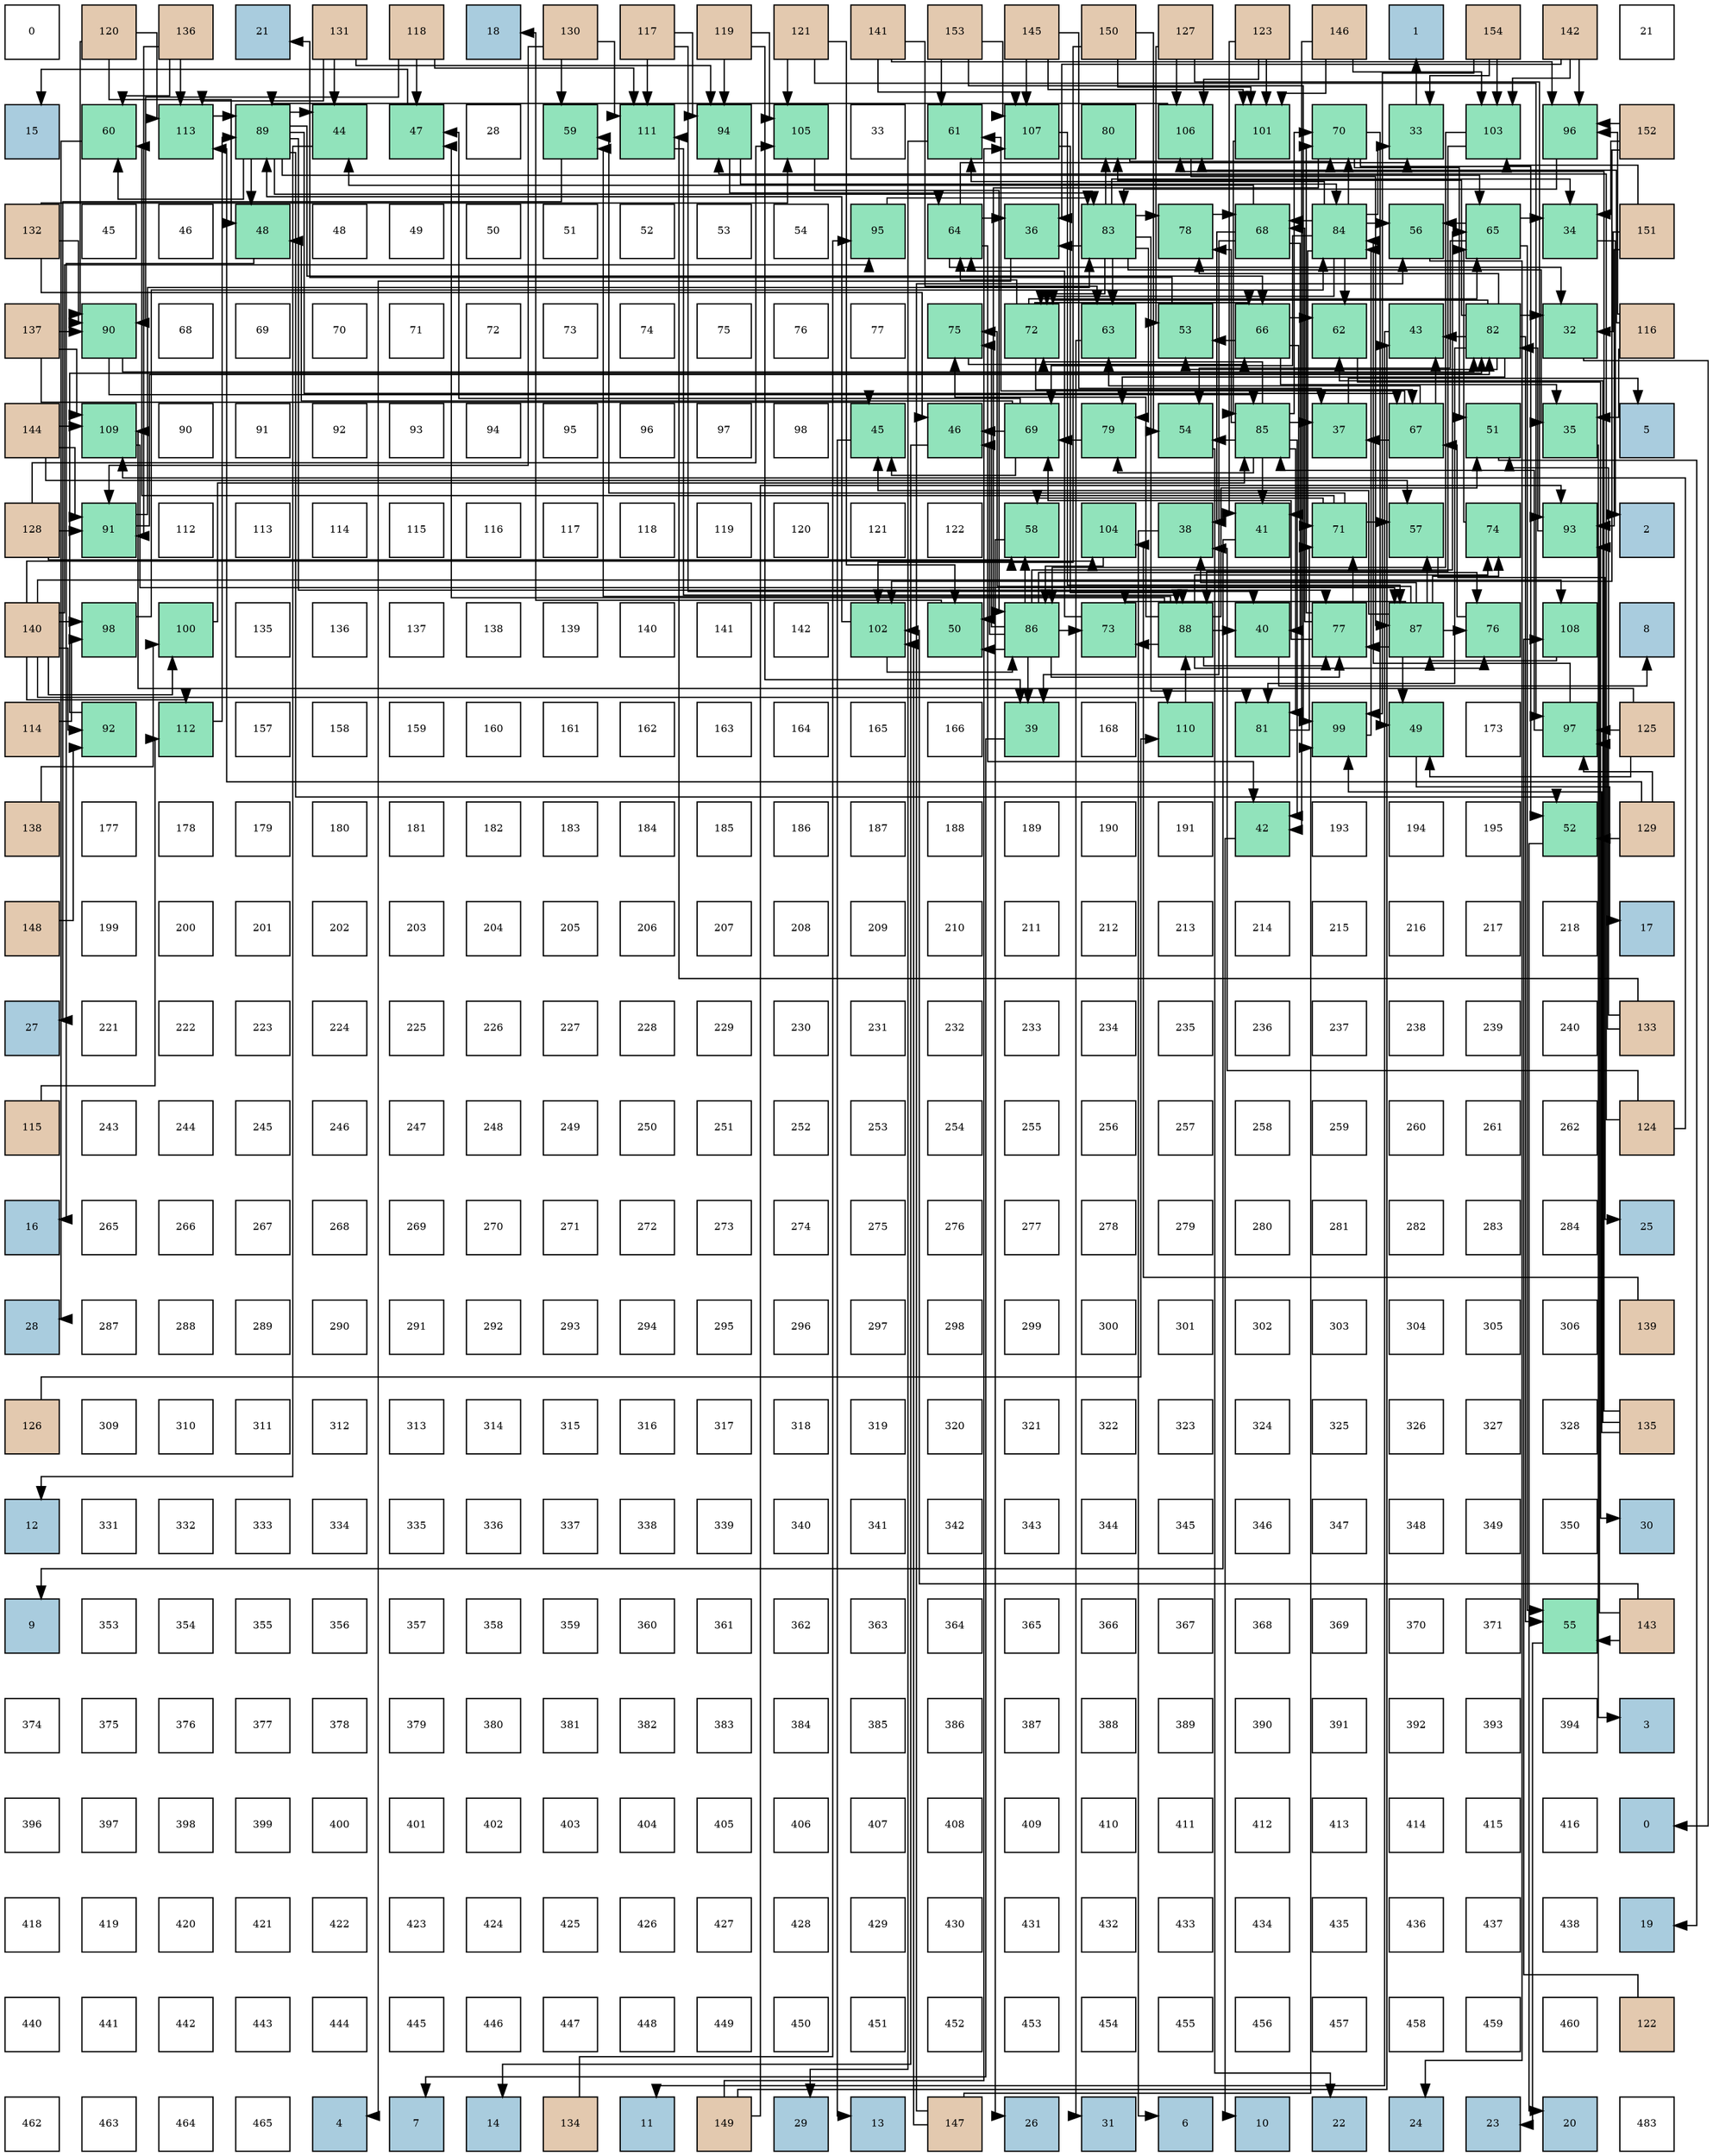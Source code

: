digraph layout{
 rankdir=TB;
 splines=ortho;
 node [style=filled shape=square fixedsize=true width=0.6];
0[label="0", fontsize=8, fillcolor="#ffffff"];
1[label="120", fontsize=8, fillcolor="#e3c9af"];
2[label="136", fontsize=8, fillcolor="#e3c9af"];
3[label="21", fontsize=8, fillcolor="#a9ccde"];
4[label="131", fontsize=8, fillcolor="#e3c9af"];
5[label="118", fontsize=8, fillcolor="#e3c9af"];
6[label="18", fontsize=8, fillcolor="#a9ccde"];
7[label="130", fontsize=8, fillcolor="#e3c9af"];
8[label="117", fontsize=8, fillcolor="#e3c9af"];
9[label="119", fontsize=8, fillcolor="#e3c9af"];
10[label="121", fontsize=8, fillcolor="#e3c9af"];
11[label="141", fontsize=8, fillcolor="#e3c9af"];
12[label="153", fontsize=8, fillcolor="#e3c9af"];
13[label="145", fontsize=8, fillcolor="#e3c9af"];
14[label="150", fontsize=8, fillcolor="#e3c9af"];
15[label="127", fontsize=8, fillcolor="#e3c9af"];
16[label="123", fontsize=8, fillcolor="#e3c9af"];
17[label="146", fontsize=8, fillcolor="#e3c9af"];
18[label="1", fontsize=8, fillcolor="#a9ccde"];
19[label="154", fontsize=8, fillcolor="#e3c9af"];
20[label="142", fontsize=8, fillcolor="#e3c9af"];
21[label="21", fontsize=8, fillcolor="#ffffff"];
22[label="15", fontsize=8, fillcolor="#a9ccde"];
23[label="60", fontsize=8, fillcolor="#91e3bb"];
24[label="113", fontsize=8, fillcolor="#91e3bb"];
25[label="89", fontsize=8, fillcolor="#91e3bb"];
26[label="44", fontsize=8, fillcolor="#91e3bb"];
27[label="47", fontsize=8, fillcolor="#91e3bb"];
28[label="28", fontsize=8, fillcolor="#ffffff"];
29[label="59", fontsize=8, fillcolor="#91e3bb"];
30[label="111", fontsize=8, fillcolor="#91e3bb"];
31[label="94", fontsize=8, fillcolor="#91e3bb"];
32[label="105", fontsize=8, fillcolor="#91e3bb"];
33[label="33", fontsize=8, fillcolor="#ffffff"];
34[label="61", fontsize=8, fillcolor="#91e3bb"];
35[label="107", fontsize=8, fillcolor="#91e3bb"];
36[label="80", fontsize=8, fillcolor="#91e3bb"];
37[label="106", fontsize=8, fillcolor="#91e3bb"];
38[label="101", fontsize=8, fillcolor="#91e3bb"];
39[label="70", fontsize=8, fillcolor="#91e3bb"];
40[label="33", fontsize=8, fillcolor="#91e3bb"];
41[label="103", fontsize=8, fillcolor="#91e3bb"];
42[label="96", fontsize=8, fillcolor="#91e3bb"];
43[label="152", fontsize=8, fillcolor="#e3c9af"];
44[label="132", fontsize=8, fillcolor="#e3c9af"];
45[label="45", fontsize=8, fillcolor="#ffffff"];
46[label="46", fontsize=8, fillcolor="#ffffff"];
47[label="48", fontsize=8, fillcolor="#91e3bb"];
48[label="48", fontsize=8, fillcolor="#ffffff"];
49[label="49", fontsize=8, fillcolor="#ffffff"];
50[label="50", fontsize=8, fillcolor="#ffffff"];
51[label="51", fontsize=8, fillcolor="#ffffff"];
52[label="52", fontsize=8, fillcolor="#ffffff"];
53[label="53", fontsize=8, fillcolor="#ffffff"];
54[label="54", fontsize=8, fillcolor="#ffffff"];
55[label="95", fontsize=8, fillcolor="#91e3bb"];
56[label="64", fontsize=8, fillcolor="#91e3bb"];
57[label="36", fontsize=8, fillcolor="#91e3bb"];
58[label="83", fontsize=8, fillcolor="#91e3bb"];
59[label="78", fontsize=8, fillcolor="#91e3bb"];
60[label="68", fontsize=8, fillcolor="#91e3bb"];
61[label="84", fontsize=8, fillcolor="#91e3bb"];
62[label="56", fontsize=8, fillcolor="#91e3bb"];
63[label="65", fontsize=8, fillcolor="#91e3bb"];
64[label="34", fontsize=8, fillcolor="#91e3bb"];
65[label="151", fontsize=8, fillcolor="#e3c9af"];
66[label="137", fontsize=8, fillcolor="#e3c9af"];
67[label="90", fontsize=8, fillcolor="#91e3bb"];
68[label="68", fontsize=8, fillcolor="#ffffff"];
69[label="69", fontsize=8, fillcolor="#ffffff"];
70[label="70", fontsize=8, fillcolor="#ffffff"];
71[label="71", fontsize=8, fillcolor="#ffffff"];
72[label="72", fontsize=8, fillcolor="#ffffff"];
73[label="73", fontsize=8, fillcolor="#ffffff"];
74[label="74", fontsize=8, fillcolor="#ffffff"];
75[label="75", fontsize=8, fillcolor="#ffffff"];
76[label="76", fontsize=8, fillcolor="#ffffff"];
77[label="77", fontsize=8, fillcolor="#ffffff"];
78[label="75", fontsize=8, fillcolor="#91e3bb"];
79[label="72", fontsize=8, fillcolor="#91e3bb"];
80[label="63", fontsize=8, fillcolor="#91e3bb"];
81[label="53", fontsize=8, fillcolor="#91e3bb"];
82[label="66", fontsize=8, fillcolor="#91e3bb"];
83[label="62", fontsize=8, fillcolor="#91e3bb"];
84[label="43", fontsize=8, fillcolor="#91e3bb"];
85[label="82", fontsize=8, fillcolor="#91e3bb"];
86[label="32", fontsize=8, fillcolor="#91e3bb"];
87[label="116", fontsize=8, fillcolor="#e3c9af"];
88[label="144", fontsize=8, fillcolor="#e3c9af"];
89[label="109", fontsize=8, fillcolor="#91e3bb"];
90[label="90", fontsize=8, fillcolor="#ffffff"];
91[label="91", fontsize=8, fillcolor="#ffffff"];
92[label="92", fontsize=8, fillcolor="#ffffff"];
93[label="93", fontsize=8, fillcolor="#ffffff"];
94[label="94", fontsize=8, fillcolor="#ffffff"];
95[label="95", fontsize=8, fillcolor="#ffffff"];
96[label="96", fontsize=8, fillcolor="#ffffff"];
97[label="97", fontsize=8, fillcolor="#ffffff"];
98[label="98", fontsize=8, fillcolor="#ffffff"];
99[label="45", fontsize=8, fillcolor="#91e3bb"];
100[label="46", fontsize=8, fillcolor="#91e3bb"];
101[label="69", fontsize=8, fillcolor="#91e3bb"];
102[label="79", fontsize=8, fillcolor="#91e3bb"];
103[label="54", fontsize=8, fillcolor="#91e3bb"];
104[label="85", fontsize=8, fillcolor="#91e3bb"];
105[label="37", fontsize=8, fillcolor="#91e3bb"];
106[label="67", fontsize=8, fillcolor="#91e3bb"];
107[label="51", fontsize=8, fillcolor="#91e3bb"];
108[label="35", fontsize=8, fillcolor="#91e3bb"];
109[label="5", fontsize=8, fillcolor="#a9ccde"];
110[label="128", fontsize=8, fillcolor="#e3c9af"];
111[label="91", fontsize=8, fillcolor="#91e3bb"];
112[label="112", fontsize=8, fillcolor="#ffffff"];
113[label="113", fontsize=8, fillcolor="#ffffff"];
114[label="114", fontsize=8, fillcolor="#ffffff"];
115[label="115", fontsize=8, fillcolor="#ffffff"];
116[label="116", fontsize=8, fillcolor="#ffffff"];
117[label="117", fontsize=8, fillcolor="#ffffff"];
118[label="118", fontsize=8, fillcolor="#ffffff"];
119[label="119", fontsize=8, fillcolor="#ffffff"];
120[label="120", fontsize=8, fillcolor="#ffffff"];
121[label="121", fontsize=8, fillcolor="#ffffff"];
122[label="122", fontsize=8, fillcolor="#ffffff"];
123[label="58", fontsize=8, fillcolor="#91e3bb"];
124[label="104", fontsize=8, fillcolor="#91e3bb"];
125[label="38", fontsize=8, fillcolor="#91e3bb"];
126[label="41", fontsize=8, fillcolor="#91e3bb"];
127[label="71", fontsize=8, fillcolor="#91e3bb"];
128[label="57", fontsize=8, fillcolor="#91e3bb"];
129[label="74", fontsize=8, fillcolor="#91e3bb"];
130[label="93", fontsize=8, fillcolor="#91e3bb"];
131[label="2", fontsize=8, fillcolor="#a9ccde"];
132[label="140", fontsize=8, fillcolor="#e3c9af"];
133[label="98", fontsize=8, fillcolor="#91e3bb"];
134[label="100", fontsize=8, fillcolor="#91e3bb"];
135[label="135", fontsize=8, fillcolor="#ffffff"];
136[label="136", fontsize=8, fillcolor="#ffffff"];
137[label="137", fontsize=8, fillcolor="#ffffff"];
138[label="138", fontsize=8, fillcolor="#ffffff"];
139[label="139", fontsize=8, fillcolor="#ffffff"];
140[label="140", fontsize=8, fillcolor="#ffffff"];
141[label="141", fontsize=8, fillcolor="#ffffff"];
142[label="142", fontsize=8, fillcolor="#ffffff"];
143[label="102", fontsize=8, fillcolor="#91e3bb"];
144[label="50", fontsize=8, fillcolor="#91e3bb"];
145[label="86", fontsize=8, fillcolor="#91e3bb"];
146[label="73", fontsize=8, fillcolor="#91e3bb"];
147[label="88", fontsize=8, fillcolor="#91e3bb"];
148[label="40", fontsize=8, fillcolor="#91e3bb"];
149[label="77", fontsize=8, fillcolor="#91e3bb"];
150[label="87", fontsize=8, fillcolor="#91e3bb"];
151[label="76", fontsize=8, fillcolor="#91e3bb"];
152[label="108", fontsize=8, fillcolor="#91e3bb"];
153[label="8", fontsize=8, fillcolor="#a9ccde"];
154[label="114", fontsize=8, fillcolor="#e3c9af"];
155[label="92", fontsize=8, fillcolor="#91e3bb"];
156[label="112", fontsize=8, fillcolor="#91e3bb"];
157[label="157", fontsize=8, fillcolor="#ffffff"];
158[label="158", fontsize=8, fillcolor="#ffffff"];
159[label="159", fontsize=8, fillcolor="#ffffff"];
160[label="160", fontsize=8, fillcolor="#ffffff"];
161[label="161", fontsize=8, fillcolor="#ffffff"];
162[label="162", fontsize=8, fillcolor="#ffffff"];
163[label="163", fontsize=8, fillcolor="#ffffff"];
164[label="164", fontsize=8, fillcolor="#ffffff"];
165[label="165", fontsize=8, fillcolor="#ffffff"];
166[label="166", fontsize=8, fillcolor="#ffffff"];
167[label="39", fontsize=8, fillcolor="#91e3bb"];
168[label="168", fontsize=8, fillcolor="#ffffff"];
169[label="110", fontsize=8, fillcolor="#91e3bb"];
170[label="81", fontsize=8, fillcolor="#91e3bb"];
171[label="99", fontsize=8, fillcolor="#91e3bb"];
172[label="49", fontsize=8, fillcolor="#91e3bb"];
173[label="173", fontsize=8, fillcolor="#ffffff"];
174[label="97", fontsize=8, fillcolor="#91e3bb"];
175[label="125", fontsize=8, fillcolor="#e3c9af"];
176[label="138", fontsize=8, fillcolor="#e3c9af"];
177[label="177", fontsize=8, fillcolor="#ffffff"];
178[label="178", fontsize=8, fillcolor="#ffffff"];
179[label="179", fontsize=8, fillcolor="#ffffff"];
180[label="180", fontsize=8, fillcolor="#ffffff"];
181[label="181", fontsize=8, fillcolor="#ffffff"];
182[label="182", fontsize=8, fillcolor="#ffffff"];
183[label="183", fontsize=8, fillcolor="#ffffff"];
184[label="184", fontsize=8, fillcolor="#ffffff"];
185[label="185", fontsize=8, fillcolor="#ffffff"];
186[label="186", fontsize=8, fillcolor="#ffffff"];
187[label="187", fontsize=8, fillcolor="#ffffff"];
188[label="188", fontsize=8, fillcolor="#ffffff"];
189[label="189", fontsize=8, fillcolor="#ffffff"];
190[label="190", fontsize=8, fillcolor="#ffffff"];
191[label="191", fontsize=8, fillcolor="#ffffff"];
192[label="42", fontsize=8, fillcolor="#91e3bb"];
193[label="193", fontsize=8, fillcolor="#ffffff"];
194[label="194", fontsize=8, fillcolor="#ffffff"];
195[label="195", fontsize=8, fillcolor="#ffffff"];
196[label="52", fontsize=8, fillcolor="#91e3bb"];
197[label="129", fontsize=8, fillcolor="#e3c9af"];
198[label="148", fontsize=8, fillcolor="#e3c9af"];
199[label="199", fontsize=8, fillcolor="#ffffff"];
200[label="200", fontsize=8, fillcolor="#ffffff"];
201[label="201", fontsize=8, fillcolor="#ffffff"];
202[label="202", fontsize=8, fillcolor="#ffffff"];
203[label="203", fontsize=8, fillcolor="#ffffff"];
204[label="204", fontsize=8, fillcolor="#ffffff"];
205[label="205", fontsize=8, fillcolor="#ffffff"];
206[label="206", fontsize=8, fillcolor="#ffffff"];
207[label="207", fontsize=8, fillcolor="#ffffff"];
208[label="208", fontsize=8, fillcolor="#ffffff"];
209[label="209", fontsize=8, fillcolor="#ffffff"];
210[label="210", fontsize=8, fillcolor="#ffffff"];
211[label="211", fontsize=8, fillcolor="#ffffff"];
212[label="212", fontsize=8, fillcolor="#ffffff"];
213[label="213", fontsize=8, fillcolor="#ffffff"];
214[label="214", fontsize=8, fillcolor="#ffffff"];
215[label="215", fontsize=8, fillcolor="#ffffff"];
216[label="216", fontsize=8, fillcolor="#ffffff"];
217[label="217", fontsize=8, fillcolor="#ffffff"];
218[label="218", fontsize=8, fillcolor="#ffffff"];
219[label="17", fontsize=8, fillcolor="#a9ccde"];
220[label="27", fontsize=8, fillcolor="#a9ccde"];
221[label="221", fontsize=8, fillcolor="#ffffff"];
222[label="222", fontsize=8, fillcolor="#ffffff"];
223[label="223", fontsize=8, fillcolor="#ffffff"];
224[label="224", fontsize=8, fillcolor="#ffffff"];
225[label="225", fontsize=8, fillcolor="#ffffff"];
226[label="226", fontsize=8, fillcolor="#ffffff"];
227[label="227", fontsize=8, fillcolor="#ffffff"];
228[label="228", fontsize=8, fillcolor="#ffffff"];
229[label="229", fontsize=8, fillcolor="#ffffff"];
230[label="230", fontsize=8, fillcolor="#ffffff"];
231[label="231", fontsize=8, fillcolor="#ffffff"];
232[label="232", fontsize=8, fillcolor="#ffffff"];
233[label="233", fontsize=8, fillcolor="#ffffff"];
234[label="234", fontsize=8, fillcolor="#ffffff"];
235[label="235", fontsize=8, fillcolor="#ffffff"];
236[label="236", fontsize=8, fillcolor="#ffffff"];
237[label="237", fontsize=8, fillcolor="#ffffff"];
238[label="238", fontsize=8, fillcolor="#ffffff"];
239[label="239", fontsize=8, fillcolor="#ffffff"];
240[label="240", fontsize=8, fillcolor="#ffffff"];
241[label="133", fontsize=8, fillcolor="#e3c9af"];
242[label="115", fontsize=8, fillcolor="#e3c9af"];
243[label="243", fontsize=8, fillcolor="#ffffff"];
244[label="244", fontsize=8, fillcolor="#ffffff"];
245[label="245", fontsize=8, fillcolor="#ffffff"];
246[label="246", fontsize=8, fillcolor="#ffffff"];
247[label="247", fontsize=8, fillcolor="#ffffff"];
248[label="248", fontsize=8, fillcolor="#ffffff"];
249[label="249", fontsize=8, fillcolor="#ffffff"];
250[label="250", fontsize=8, fillcolor="#ffffff"];
251[label="251", fontsize=8, fillcolor="#ffffff"];
252[label="252", fontsize=8, fillcolor="#ffffff"];
253[label="253", fontsize=8, fillcolor="#ffffff"];
254[label="254", fontsize=8, fillcolor="#ffffff"];
255[label="255", fontsize=8, fillcolor="#ffffff"];
256[label="256", fontsize=8, fillcolor="#ffffff"];
257[label="257", fontsize=8, fillcolor="#ffffff"];
258[label="258", fontsize=8, fillcolor="#ffffff"];
259[label="259", fontsize=8, fillcolor="#ffffff"];
260[label="260", fontsize=8, fillcolor="#ffffff"];
261[label="261", fontsize=8, fillcolor="#ffffff"];
262[label="262", fontsize=8, fillcolor="#ffffff"];
263[label="124", fontsize=8, fillcolor="#e3c9af"];
264[label="16", fontsize=8, fillcolor="#a9ccde"];
265[label="265", fontsize=8, fillcolor="#ffffff"];
266[label="266", fontsize=8, fillcolor="#ffffff"];
267[label="267", fontsize=8, fillcolor="#ffffff"];
268[label="268", fontsize=8, fillcolor="#ffffff"];
269[label="269", fontsize=8, fillcolor="#ffffff"];
270[label="270", fontsize=8, fillcolor="#ffffff"];
271[label="271", fontsize=8, fillcolor="#ffffff"];
272[label="272", fontsize=8, fillcolor="#ffffff"];
273[label="273", fontsize=8, fillcolor="#ffffff"];
274[label="274", fontsize=8, fillcolor="#ffffff"];
275[label="275", fontsize=8, fillcolor="#ffffff"];
276[label="276", fontsize=8, fillcolor="#ffffff"];
277[label="277", fontsize=8, fillcolor="#ffffff"];
278[label="278", fontsize=8, fillcolor="#ffffff"];
279[label="279", fontsize=8, fillcolor="#ffffff"];
280[label="280", fontsize=8, fillcolor="#ffffff"];
281[label="281", fontsize=8, fillcolor="#ffffff"];
282[label="282", fontsize=8, fillcolor="#ffffff"];
283[label="283", fontsize=8, fillcolor="#ffffff"];
284[label="284", fontsize=8, fillcolor="#ffffff"];
285[label="25", fontsize=8, fillcolor="#a9ccde"];
286[label="28", fontsize=8, fillcolor="#a9ccde"];
287[label="287", fontsize=8, fillcolor="#ffffff"];
288[label="288", fontsize=8, fillcolor="#ffffff"];
289[label="289", fontsize=8, fillcolor="#ffffff"];
290[label="290", fontsize=8, fillcolor="#ffffff"];
291[label="291", fontsize=8, fillcolor="#ffffff"];
292[label="292", fontsize=8, fillcolor="#ffffff"];
293[label="293", fontsize=8, fillcolor="#ffffff"];
294[label="294", fontsize=8, fillcolor="#ffffff"];
295[label="295", fontsize=8, fillcolor="#ffffff"];
296[label="296", fontsize=8, fillcolor="#ffffff"];
297[label="297", fontsize=8, fillcolor="#ffffff"];
298[label="298", fontsize=8, fillcolor="#ffffff"];
299[label="299", fontsize=8, fillcolor="#ffffff"];
300[label="300", fontsize=8, fillcolor="#ffffff"];
301[label="301", fontsize=8, fillcolor="#ffffff"];
302[label="302", fontsize=8, fillcolor="#ffffff"];
303[label="303", fontsize=8, fillcolor="#ffffff"];
304[label="304", fontsize=8, fillcolor="#ffffff"];
305[label="305", fontsize=8, fillcolor="#ffffff"];
306[label="306", fontsize=8, fillcolor="#ffffff"];
307[label="139", fontsize=8, fillcolor="#e3c9af"];
308[label="126", fontsize=8, fillcolor="#e3c9af"];
309[label="309", fontsize=8, fillcolor="#ffffff"];
310[label="310", fontsize=8, fillcolor="#ffffff"];
311[label="311", fontsize=8, fillcolor="#ffffff"];
312[label="312", fontsize=8, fillcolor="#ffffff"];
313[label="313", fontsize=8, fillcolor="#ffffff"];
314[label="314", fontsize=8, fillcolor="#ffffff"];
315[label="315", fontsize=8, fillcolor="#ffffff"];
316[label="316", fontsize=8, fillcolor="#ffffff"];
317[label="317", fontsize=8, fillcolor="#ffffff"];
318[label="318", fontsize=8, fillcolor="#ffffff"];
319[label="319", fontsize=8, fillcolor="#ffffff"];
320[label="320", fontsize=8, fillcolor="#ffffff"];
321[label="321", fontsize=8, fillcolor="#ffffff"];
322[label="322", fontsize=8, fillcolor="#ffffff"];
323[label="323", fontsize=8, fillcolor="#ffffff"];
324[label="324", fontsize=8, fillcolor="#ffffff"];
325[label="325", fontsize=8, fillcolor="#ffffff"];
326[label="326", fontsize=8, fillcolor="#ffffff"];
327[label="327", fontsize=8, fillcolor="#ffffff"];
328[label="328", fontsize=8, fillcolor="#ffffff"];
329[label="135", fontsize=8, fillcolor="#e3c9af"];
330[label="12", fontsize=8, fillcolor="#a9ccde"];
331[label="331", fontsize=8, fillcolor="#ffffff"];
332[label="332", fontsize=8, fillcolor="#ffffff"];
333[label="333", fontsize=8, fillcolor="#ffffff"];
334[label="334", fontsize=8, fillcolor="#ffffff"];
335[label="335", fontsize=8, fillcolor="#ffffff"];
336[label="336", fontsize=8, fillcolor="#ffffff"];
337[label="337", fontsize=8, fillcolor="#ffffff"];
338[label="338", fontsize=8, fillcolor="#ffffff"];
339[label="339", fontsize=8, fillcolor="#ffffff"];
340[label="340", fontsize=8, fillcolor="#ffffff"];
341[label="341", fontsize=8, fillcolor="#ffffff"];
342[label="342", fontsize=8, fillcolor="#ffffff"];
343[label="343", fontsize=8, fillcolor="#ffffff"];
344[label="344", fontsize=8, fillcolor="#ffffff"];
345[label="345", fontsize=8, fillcolor="#ffffff"];
346[label="346", fontsize=8, fillcolor="#ffffff"];
347[label="347", fontsize=8, fillcolor="#ffffff"];
348[label="348", fontsize=8, fillcolor="#ffffff"];
349[label="349", fontsize=8, fillcolor="#ffffff"];
350[label="350", fontsize=8, fillcolor="#ffffff"];
351[label="30", fontsize=8, fillcolor="#a9ccde"];
352[label="9", fontsize=8, fillcolor="#a9ccde"];
353[label="353", fontsize=8, fillcolor="#ffffff"];
354[label="354", fontsize=8, fillcolor="#ffffff"];
355[label="355", fontsize=8, fillcolor="#ffffff"];
356[label="356", fontsize=8, fillcolor="#ffffff"];
357[label="357", fontsize=8, fillcolor="#ffffff"];
358[label="358", fontsize=8, fillcolor="#ffffff"];
359[label="359", fontsize=8, fillcolor="#ffffff"];
360[label="360", fontsize=8, fillcolor="#ffffff"];
361[label="361", fontsize=8, fillcolor="#ffffff"];
362[label="362", fontsize=8, fillcolor="#ffffff"];
363[label="363", fontsize=8, fillcolor="#ffffff"];
364[label="364", fontsize=8, fillcolor="#ffffff"];
365[label="365", fontsize=8, fillcolor="#ffffff"];
366[label="366", fontsize=8, fillcolor="#ffffff"];
367[label="367", fontsize=8, fillcolor="#ffffff"];
368[label="368", fontsize=8, fillcolor="#ffffff"];
369[label="369", fontsize=8, fillcolor="#ffffff"];
370[label="370", fontsize=8, fillcolor="#ffffff"];
371[label="371", fontsize=8, fillcolor="#ffffff"];
372[label="55", fontsize=8, fillcolor="#91e3bb"];
373[label="143", fontsize=8, fillcolor="#e3c9af"];
374[label="374", fontsize=8, fillcolor="#ffffff"];
375[label="375", fontsize=8, fillcolor="#ffffff"];
376[label="376", fontsize=8, fillcolor="#ffffff"];
377[label="377", fontsize=8, fillcolor="#ffffff"];
378[label="378", fontsize=8, fillcolor="#ffffff"];
379[label="379", fontsize=8, fillcolor="#ffffff"];
380[label="380", fontsize=8, fillcolor="#ffffff"];
381[label="381", fontsize=8, fillcolor="#ffffff"];
382[label="382", fontsize=8, fillcolor="#ffffff"];
383[label="383", fontsize=8, fillcolor="#ffffff"];
384[label="384", fontsize=8, fillcolor="#ffffff"];
385[label="385", fontsize=8, fillcolor="#ffffff"];
386[label="386", fontsize=8, fillcolor="#ffffff"];
387[label="387", fontsize=8, fillcolor="#ffffff"];
388[label="388", fontsize=8, fillcolor="#ffffff"];
389[label="389", fontsize=8, fillcolor="#ffffff"];
390[label="390", fontsize=8, fillcolor="#ffffff"];
391[label="391", fontsize=8, fillcolor="#ffffff"];
392[label="392", fontsize=8, fillcolor="#ffffff"];
393[label="393", fontsize=8, fillcolor="#ffffff"];
394[label="394", fontsize=8, fillcolor="#ffffff"];
395[label="3", fontsize=8, fillcolor="#a9ccde"];
396[label="396", fontsize=8, fillcolor="#ffffff"];
397[label="397", fontsize=8, fillcolor="#ffffff"];
398[label="398", fontsize=8, fillcolor="#ffffff"];
399[label="399", fontsize=8, fillcolor="#ffffff"];
400[label="400", fontsize=8, fillcolor="#ffffff"];
401[label="401", fontsize=8, fillcolor="#ffffff"];
402[label="402", fontsize=8, fillcolor="#ffffff"];
403[label="403", fontsize=8, fillcolor="#ffffff"];
404[label="404", fontsize=8, fillcolor="#ffffff"];
405[label="405", fontsize=8, fillcolor="#ffffff"];
406[label="406", fontsize=8, fillcolor="#ffffff"];
407[label="407", fontsize=8, fillcolor="#ffffff"];
408[label="408", fontsize=8, fillcolor="#ffffff"];
409[label="409", fontsize=8, fillcolor="#ffffff"];
410[label="410", fontsize=8, fillcolor="#ffffff"];
411[label="411", fontsize=8, fillcolor="#ffffff"];
412[label="412", fontsize=8, fillcolor="#ffffff"];
413[label="413", fontsize=8, fillcolor="#ffffff"];
414[label="414", fontsize=8, fillcolor="#ffffff"];
415[label="415", fontsize=8, fillcolor="#ffffff"];
416[label="416", fontsize=8, fillcolor="#ffffff"];
417[label="0", fontsize=8, fillcolor="#a9ccde"];
418[label="418", fontsize=8, fillcolor="#ffffff"];
419[label="419", fontsize=8, fillcolor="#ffffff"];
420[label="420", fontsize=8, fillcolor="#ffffff"];
421[label="421", fontsize=8, fillcolor="#ffffff"];
422[label="422", fontsize=8, fillcolor="#ffffff"];
423[label="423", fontsize=8, fillcolor="#ffffff"];
424[label="424", fontsize=8, fillcolor="#ffffff"];
425[label="425", fontsize=8, fillcolor="#ffffff"];
426[label="426", fontsize=8, fillcolor="#ffffff"];
427[label="427", fontsize=8, fillcolor="#ffffff"];
428[label="428", fontsize=8, fillcolor="#ffffff"];
429[label="429", fontsize=8, fillcolor="#ffffff"];
430[label="430", fontsize=8, fillcolor="#ffffff"];
431[label="431", fontsize=8, fillcolor="#ffffff"];
432[label="432", fontsize=8, fillcolor="#ffffff"];
433[label="433", fontsize=8, fillcolor="#ffffff"];
434[label="434", fontsize=8, fillcolor="#ffffff"];
435[label="435", fontsize=8, fillcolor="#ffffff"];
436[label="436", fontsize=8, fillcolor="#ffffff"];
437[label="437", fontsize=8, fillcolor="#ffffff"];
438[label="438", fontsize=8, fillcolor="#ffffff"];
439[label="19", fontsize=8, fillcolor="#a9ccde"];
440[label="440", fontsize=8, fillcolor="#ffffff"];
441[label="441", fontsize=8, fillcolor="#ffffff"];
442[label="442", fontsize=8, fillcolor="#ffffff"];
443[label="443", fontsize=8, fillcolor="#ffffff"];
444[label="444", fontsize=8, fillcolor="#ffffff"];
445[label="445", fontsize=8, fillcolor="#ffffff"];
446[label="446", fontsize=8, fillcolor="#ffffff"];
447[label="447", fontsize=8, fillcolor="#ffffff"];
448[label="448", fontsize=8, fillcolor="#ffffff"];
449[label="449", fontsize=8, fillcolor="#ffffff"];
450[label="450", fontsize=8, fillcolor="#ffffff"];
451[label="451", fontsize=8, fillcolor="#ffffff"];
452[label="452", fontsize=8, fillcolor="#ffffff"];
453[label="453", fontsize=8, fillcolor="#ffffff"];
454[label="454", fontsize=8, fillcolor="#ffffff"];
455[label="455", fontsize=8, fillcolor="#ffffff"];
456[label="456", fontsize=8, fillcolor="#ffffff"];
457[label="457", fontsize=8, fillcolor="#ffffff"];
458[label="458", fontsize=8, fillcolor="#ffffff"];
459[label="459", fontsize=8, fillcolor="#ffffff"];
460[label="460", fontsize=8, fillcolor="#ffffff"];
461[label="122", fontsize=8, fillcolor="#e3c9af"];
462[label="462", fontsize=8, fillcolor="#ffffff"];
463[label="463", fontsize=8, fillcolor="#ffffff"];
464[label="464", fontsize=8, fillcolor="#ffffff"];
465[label="465", fontsize=8, fillcolor="#ffffff"];
466[label="4", fontsize=8, fillcolor="#a9ccde"];
467[label="7", fontsize=8, fillcolor="#a9ccde"];
468[label="14", fontsize=8, fillcolor="#a9ccde"];
469[label="134", fontsize=8, fillcolor="#e3c9af"];
470[label="11", fontsize=8, fillcolor="#a9ccde"];
471[label="149", fontsize=8, fillcolor="#e3c9af"];
472[label="29", fontsize=8, fillcolor="#a9ccde"];
473[label="13", fontsize=8, fillcolor="#a9ccde"];
474[label="147", fontsize=8, fillcolor="#e3c9af"];
475[label="26", fontsize=8, fillcolor="#a9ccde"];
476[label="31", fontsize=8, fillcolor="#a9ccde"];
477[label="6", fontsize=8, fillcolor="#a9ccde"];
478[label="10", fontsize=8, fillcolor="#a9ccde"];
479[label="22", fontsize=8, fillcolor="#a9ccde"];
480[label="24", fontsize=8, fillcolor="#a9ccde"];
481[label="23", fontsize=8, fillcolor="#a9ccde"];
482[label="20", fontsize=8, fillcolor="#a9ccde"];
483[label="483", fontsize=8, fillcolor="#ffffff"];
edge [constraint=false, style=vis];86 -> 417;
40 -> 18;
64 -> 131;
108 -> 395;
57 -> 466;
105 -> 109;
125 -> 477;
167 -> 467;
148 -> 153;
126 -> 352;
192 -> 478;
84 -> 470;
26 -> 330;
99 -> 473;
100 -> 468;
27 -> 22;
47 -> 264;
172 -> 219;
144 -> 6;
107 -> 439;
196 -> 482;
81 -> 3;
103 -> 479;
372 -> 481;
62 -> 480;
128 -> 285;
123 -> 475;
29 -> 220;
23 -> 286;
34 -> 472;
83 -> 351;
80 -> 476;
56 -> 86;
56 -> 40;
56 -> 57;
56 -> 192;
63 -> 64;
63 -> 103;
63 -> 372;
63 -> 62;
82 -> 108;
82 -> 126;
82 -> 81;
82 -> 83;
106 -> 105;
106 -> 84;
106 -> 34;
106 -> 80;
60 -> 125;
60 -> 167;
60 -> 148;
60 -> 26;
101 -> 99;
101 -> 100;
101 -> 27;
101 -> 47;
39 -> 172;
39 -> 144;
39 -> 107;
39 -> 196;
127 -> 128;
127 -> 123;
127 -> 29;
127 -> 23;
79 -> 56;
79 -> 63;
79 -> 82;
79 -> 106;
146 -> 56;
129 -> 63;
78 -> 82;
151 -> 106;
149 -> 60;
149 -> 101;
149 -> 39;
149 -> 127;
59 -> 60;
102 -> 101;
36 -> 39;
170 -> 127;
85 -> 86;
85 -> 84;
85 -> 81;
85 -> 372;
85 -> 79;
85 -> 59;
85 -> 102;
85 -> 36;
85 -> 170;
58 -> 64;
58 -> 108;
58 -> 57;
58 -> 80;
58 -> 79;
58 -> 59;
58 -> 102;
58 -> 36;
58 -> 170;
61 -> 40;
61 -> 62;
61 -> 34;
61 -> 83;
61 -> 60;
61 -> 101;
61 -> 39;
61 -> 127;
61 -> 79;
104 -> 105;
104 -> 126;
104 -> 192;
104 -> 103;
104 -> 39;
104 -> 79;
104 -> 59;
104 -> 102;
104 -> 170;
145 -> 167;
145 -> 100;
145 -> 144;
145 -> 123;
145 -> 63;
145 -> 146;
145 -> 78;
145 -> 151;
145 -> 149;
150 -> 125;
150 -> 99;
150 -> 172;
150 -> 128;
150 -> 146;
150 -> 129;
150 -> 78;
150 -> 151;
150 -> 149;
147 -> 148;
147 -> 27;
147 -> 107;
147 -> 29;
147 -> 146;
147 -> 129;
147 -> 78;
147 -> 151;
147 -> 149;
25 -> 26;
25 -> 47;
25 -> 196;
25 -> 23;
25 -> 56;
25 -> 63;
25 -> 82;
25 -> 106;
25 -> 149;
67 -> 85;
67 -> 104;
111 -> 85;
111 -> 58;
155 -> 85;
130 -> 85;
31 -> 58;
31 -> 61;
55 -> 58;
42 -> 58;
174 -> 61;
174 -> 104;
133 -> 61;
171 -> 61;
134 -> 104;
38 -> 104;
143 -> 145;
143 -> 25;
41 -> 145;
41 -> 147;
124 -> 145;
32 -> 145;
37 -> 150;
37 -> 25;
35 -> 150;
35 -> 147;
152 -> 150;
89 -> 150;
169 -> 147;
30 -> 147;
156 -> 25;
24 -> 25;
154 -> 133;
242 -> 156;
87 -> 108;
87 -> 42;
87 -> 37;
8 -> 148;
8 -> 31;
8 -> 30;
5 -> 27;
5 -> 67;
5 -> 30;
9 -> 167;
9 -> 31;
9 -> 32;
1 -> 47;
1 -> 67;
1 -> 24;
10 -> 144;
10 -> 174;
10 -> 32;
461 -> 152;
16 -> 126;
16 -> 38;
16 -> 37;
263 -> 125;
263 -> 31;
263 -> 89;
175 -> 172;
175 -> 174;
175 -> 89;
308 -> 169;
15 -> 81;
15 -> 130;
15 -> 37;
110 -> 123;
110 -> 111;
110 -> 32;
197 -> 196;
197 -> 174;
197 -> 24;
7 -> 29;
7 -> 111;
7 -> 30;
4 -> 26;
4 -> 31;
4 -> 24;
44 -> 100;
44 -> 67;
44 -> 32;
241 -> 107;
241 -> 174;
241 -> 30;
469 -> 55;
329 -> 83;
329 -> 171;
329 -> 37;
2 -> 23;
2 -> 111;
2 -> 24;
66 -> 99;
66 -> 67;
66 -> 89;
176 -> 134;
307 -> 124;
132 -> 155;
132 -> 55;
132 -> 133;
132 -> 134;
132 -> 124;
132 -> 152;
132 -> 169;
132 -> 156;
11 -> 80;
11 -> 42;
11 -> 35;
20 -> 57;
20 -> 42;
20 -> 41;
373 -> 372;
373 -> 130;
373 -> 143;
88 -> 128;
88 -> 111;
88 -> 89;
13 -> 105;
13 -> 38;
13 -> 35;
17 -> 192;
17 -> 38;
17 -> 41;
474 -> 62;
474 -> 171;
474 -> 143;
198 -> 155;
471 -> 84;
471 -> 130;
471 -> 35;
14 -> 103;
14 -> 38;
14 -> 143;
65 -> 86;
65 -> 130;
65 -> 41;
43 -> 64;
43 -> 42;
43 -> 143;
12 -> 34;
12 -> 171;
12 -> 35;
19 -> 40;
19 -> 171;
19 -> 41;
edge [constraint=true, style=invis];
0 -> 22 -> 44 -> 66 -> 88 -> 110 -> 132 -> 154 -> 176 -> 198 -> 220 -> 242 -> 264 -> 286 -> 308 -> 330 -> 352 -> 374 -> 396 -> 418 -> 440 -> 462;
1 -> 23 -> 45 -> 67 -> 89 -> 111 -> 133 -> 155 -> 177 -> 199 -> 221 -> 243 -> 265 -> 287 -> 309 -> 331 -> 353 -> 375 -> 397 -> 419 -> 441 -> 463;
2 -> 24 -> 46 -> 68 -> 90 -> 112 -> 134 -> 156 -> 178 -> 200 -> 222 -> 244 -> 266 -> 288 -> 310 -> 332 -> 354 -> 376 -> 398 -> 420 -> 442 -> 464;
3 -> 25 -> 47 -> 69 -> 91 -> 113 -> 135 -> 157 -> 179 -> 201 -> 223 -> 245 -> 267 -> 289 -> 311 -> 333 -> 355 -> 377 -> 399 -> 421 -> 443 -> 465;
4 -> 26 -> 48 -> 70 -> 92 -> 114 -> 136 -> 158 -> 180 -> 202 -> 224 -> 246 -> 268 -> 290 -> 312 -> 334 -> 356 -> 378 -> 400 -> 422 -> 444 -> 466;
5 -> 27 -> 49 -> 71 -> 93 -> 115 -> 137 -> 159 -> 181 -> 203 -> 225 -> 247 -> 269 -> 291 -> 313 -> 335 -> 357 -> 379 -> 401 -> 423 -> 445 -> 467;
6 -> 28 -> 50 -> 72 -> 94 -> 116 -> 138 -> 160 -> 182 -> 204 -> 226 -> 248 -> 270 -> 292 -> 314 -> 336 -> 358 -> 380 -> 402 -> 424 -> 446 -> 468;
7 -> 29 -> 51 -> 73 -> 95 -> 117 -> 139 -> 161 -> 183 -> 205 -> 227 -> 249 -> 271 -> 293 -> 315 -> 337 -> 359 -> 381 -> 403 -> 425 -> 447 -> 469;
8 -> 30 -> 52 -> 74 -> 96 -> 118 -> 140 -> 162 -> 184 -> 206 -> 228 -> 250 -> 272 -> 294 -> 316 -> 338 -> 360 -> 382 -> 404 -> 426 -> 448 -> 470;
9 -> 31 -> 53 -> 75 -> 97 -> 119 -> 141 -> 163 -> 185 -> 207 -> 229 -> 251 -> 273 -> 295 -> 317 -> 339 -> 361 -> 383 -> 405 -> 427 -> 449 -> 471;
10 -> 32 -> 54 -> 76 -> 98 -> 120 -> 142 -> 164 -> 186 -> 208 -> 230 -> 252 -> 274 -> 296 -> 318 -> 340 -> 362 -> 384 -> 406 -> 428 -> 450 -> 472;
11 -> 33 -> 55 -> 77 -> 99 -> 121 -> 143 -> 165 -> 187 -> 209 -> 231 -> 253 -> 275 -> 297 -> 319 -> 341 -> 363 -> 385 -> 407 -> 429 -> 451 -> 473;
12 -> 34 -> 56 -> 78 -> 100 -> 122 -> 144 -> 166 -> 188 -> 210 -> 232 -> 254 -> 276 -> 298 -> 320 -> 342 -> 364 -> 386 -> 408 -> 430 -> 452 -> 474;
13 -> 35 -> 57 -> 79 -> 101 -> 123 -> 145 -> 167 -> 189 -> 211 -> 233 -> 255 -> 277 -> 299 -> 321 -> 343 -> 365 -> 387 -> 409 -> 431 -> 453 -> 475;
14 -> 36 -> 58 -> 80 -> 102 -> 124 -> 146 -> 168 -> 190 -> 212 -> 234 -> 256 -> 278 -> 300 -> 322 -> 344 -> 366 -> 388 -> 410 -> 432 -> 454 -> 476;
15 -> 37 -> 59 -> 81 -> 103 -> 125 -> 147 -> 169 -> 191 -> 213 -> 235 -> 257 -> 279 -> 301 -> 323 -> 345 -> 367 -> 389 -> 411 -> 433 -> 455 -> 477;
16 -> 38 -> 60 -> 82 -> 104 -> 126 -> 148 -> 170 -> 192 -> 214 -> 236 -> 258 -> 280 -> 302 -> 324 -> 346 -> 368 -> 390 -> 412 -> 434 -> 456 -> 478;
17 -> 39 -> 61 -> 83 -> 105 -> 127 -> 149 -> 171 -> 193 -> 215 -> 237 -> 259 -> 281 -> 303 -> 325 -> 347 -> 369 -> 391 -> 413 -> 435 -> 457 -> 479;
18 -> 40 -> 62 -> 84 -> 106 -> 128 -> 150 -> 172 -> 194 -> 216 -> 238 -> 260 -> 282 -> 304 -> 326 -> 348 -> 370 -> 392 -> 414 -> 436 -> 458 -> 480;
19 -> 41 -> 63 -> 85 -> 107 -> 129 -> 151 -> 173 -> 195 -> 217 -> 239 -> 261 -> 283 -> 305 -> 327 -> 349 -> 371 -> 393 -> 415 -> 437 -> 459 -> 481;
20 -> 42 -> 64 -> 86 -> 108 -> 130 -> 152 -> 174 -> 196 -> 218 -> 240 -> 262 -> 284 -> 306 -> 328 -> 350 -> 372 -> 394 -> 416 -> 438 -> 460 -> 482;
21 -> 43 -> 65 -> 87 -> 109 -> 131 -> 153 -> 175 -> 197 -> 219 -> 241 -> 263 -> 285 -> 307 -> 329 -> 351 -> 373 -> 395 -> 417 -> 439 -> 461 -> 483;
rank = same {0 -> 1 -> 2 -> 3 -> 4 -> 5 -> 6 -> 7 -> 8 -> 9 -> 10 -> 11 -> 12 -> 13 -> 14 -> 15 -> 16 -> 17 -> 18 -> 19 -> 20 -> 21};
rank = same {22 -> 23 -> 24 -> 25 -> 26 -> 27 -> 28 -> 29 -> 30 -> 31 -> 32 -> 33 -> 34 -> 35 -> 36 -> 37 -> 38 -> 39 -> 40 -> 41 -> 42 -> 43};
rank = same {44 -> 45 -> 46 -> 47 -> 48 -> 49 -> 50 -> 51 -> 52 -> 53 -> 54 -> 55 -> 56 -> 57 -> 58 -> 59 -> 60 -> 61 -> 62 -> 63 -> 64 -> 65};
rank = same {66 -> 67 -> 68 -> 69 -> 70 -> 71 -> 72 -> 73 -> 74 -> 75 -> 76 -> 77 -> 78 -> 79 -> 80 -> 81 -> 82 -> 83 -> 84 -> 85 -> 86 -> 87};
rank = same {88 -> 89 -> 90 -> 91 -> 92 -> 93 -> 94 -> 95 -> 96 -> 97 -> 98 -> 99 -> 100 -> 101 -> 102 -> 103 -> 104 -> 105 -> 106 -> 107 -> 108 -> 109};
rank = same {110 -> 111 -> 112 -> 113 -> 114 -> 115 -> 116 -> 117 -> 118 -> 119 -> 120 -> 121 -> 122 -> 123 -> 124 -> 125 -> 126 -> 127 -> 128 -> 129 -> 130 -> 131};
rank = same {132 -> 133 -> 134 -> 135 -> 136 -> 137 -> 138 -> 139 -> 140 -> 141 -> 142 -> 143 -> 144 -> 145 -> 146 -> 147 -> 148 -> 149 -> 150 -> 151 -> 152 -> 153};
rank = same {154 -> 155 -> 156 -> 157 -> 158 -> 159 -> 160 -> 161 -> 162 -> 163 -> 164 -> 165 -> 166 -> 167 -> 168 -> 169 -> 170 -> 171 -> 172 -> 173 -> 174 -> 175};
rank = same {176 -> 177 -> 178 -> 179 -> 180 -> 181 -> 182 -> 183 -> 184 -> 185 -> 186 -> 187 -> 188 -> 189 -> 190 -> 191 -> 192 -> 193 -> 194 -> 195 -> 196 -> 197};
rank = same {198 -> 199 -> 200 -> 201 -> 202 -> 203 -> 204 -> 205 -> 206 -> 207 -> 208 -> 209 -> 210 -> 211 -> 212 -> 213 -> 214 -> 215 -> 216 -> 217 -> 218 -> 219};
rank = same {220 -> 221 -> 222 -> 223 -> 224 -> 225 -> 226 -> 227 -> 228 -> 229 -> 230 -> 231 -> 232 -> 233 -> 234 -> 235 -> 236 -> 237 -> 238 -> 239 -> 240 -> 241};
rank = same {242 -> 243 -> 244 -> 245 -> 246 -> 247 -> 248 -> 249 -> 250 -> 251 -> 252 -> 253 -> 254 -> 255 -> 256 -> 257 -> 258 -> 259 -> 260 -> 261 -> 262 -> 263};
rank = same {264 -> 265 -> 266 -> 267 -> 268 -> 269 -> 270 -> 271 -> 272 -> 273 -> 274 -> 275 -> 276 -> 277 -> 278 -> 279 -> 280 -> 281 -> 282 -> 283 -> 284 -> 285};
rank = same {286 -> 287 -> 288 -> 289 -> 290 -> 291 -> 292 -> 293 -> 294 -> 295 -> 296 -> 297 -> 298 -> 299 -> 300 -> 301 -> 302 -> 303 -> 304 -> 305 -> 306 -> 307};
rank = same {308 -> 309 -> 310 -> 311 -> 312 -> 313 -> 314 -> 315 -> 316 -> 317 -> 318 -> 319 -> 320 -> 321 -> 322 -> 323 -> 324 -> 325 -> 326 -> 327 -> 328 -> 329};
rank = same {330 -> 331 -> 332 -> 333 -> 334 -> 335 -> 336 -> 337 -> 338 -> 339 -> 340 -> 341 -> 342 -> 343 -> 344 -> 345 -> 346 -> 347 -> 348 -> 349 -> 350 -> 351};
rank = same {352 -> 353 -> 354 -> 355 -> 356 -> 357 -> 358 -> 359 -> 360 -> 361 -> 362 -> 363 -> 364 -> 365 -> 366 -> 367 -> 368 -> 369 -> 370 -> 371 -> 372 -> 373};
rank = same {374 -> 375 -> 376 -> 377 -> 378 -> 379 -> 380 -> 381 -> 382 -> 383 -> 384 -> 385 -> 386 -> 387 -> 388 -> 389 -> 390 -> 391 -> 392 -> 393 -> 394 -> 395};
rank = same {396 -> 397 -> 398 -> 399 -> 400 -> 401 -> 402 -> 403 -> 404 -> 405 -> 406 -> 407 -> 408 -> 409 -> 410 -> 411 -> 412 -> 413 -> 414 -> 415 -> 416 -> 417};
rank = same {418 -> 419 -> 420 -> 421 -> 422 -> 423 -> 424 -> 425 -> 426 -> 427 -> 428 -> 429 -> 430 -> 431 -> 432 -> 433 -> 434 -> 435 -> 436 -> 437 -> 438 -> 439};
rank = same {440 -> 441 -> 442 -> 443 -> 444 -> 445 -> 446 -> 447 -> 448 -> 449 -> 450 -> 451 -> 452 -> 453 -> 454 -> 455 -> 456 -> 457 -> 458 -> 459 -> 460 -> 461};
rank = same {462 -> 463 -> 464 -> 465 -> 466 -> 467 -> 468 -> 469 -> 470 -> 471 -> 472 -> 473 -> 474 -> 475 -> 476 -> 477 -> 478 -> 479 -> 480 -> 481 -> 482 -> 483};
}